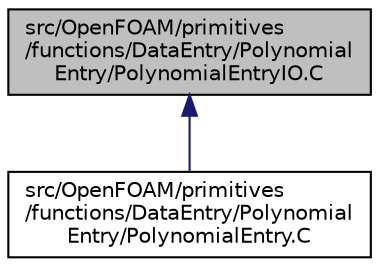 digraph "src/OpenFOAM/primitives/functions/DataEntry/PolynomialEntry/PolynomialEntryIO.C"
{
  bgcolor="transparent";
  edge [fontname="Helvetica",fontsize="10",labelfontname="Helvetica",labelfontsize="10"];
  node [fontname="Helvetica",fontsize="10",shape=record];
  Node1 [label="src/OpenFOAM/primitives\l/functions/DataEntry/Polynomial\lEntry/PolynomialEntryIO.C",height=0.2,width=0.4,color="black", fillcolor="grey75", style="filled", fontcolor="black"];
  Node1 -> Node2 [dir="back",color="midnightblue",fontsize="10",style="solid",fontname="Helvetica"];
  Node2 [label="src/OpenFOAM/primitives\l/functions/DataEntry/Polynomial\lEntry/PolynomialEntry.C",height=0.2,width=0.4,color="black",URL="$a08788.html"];
}
